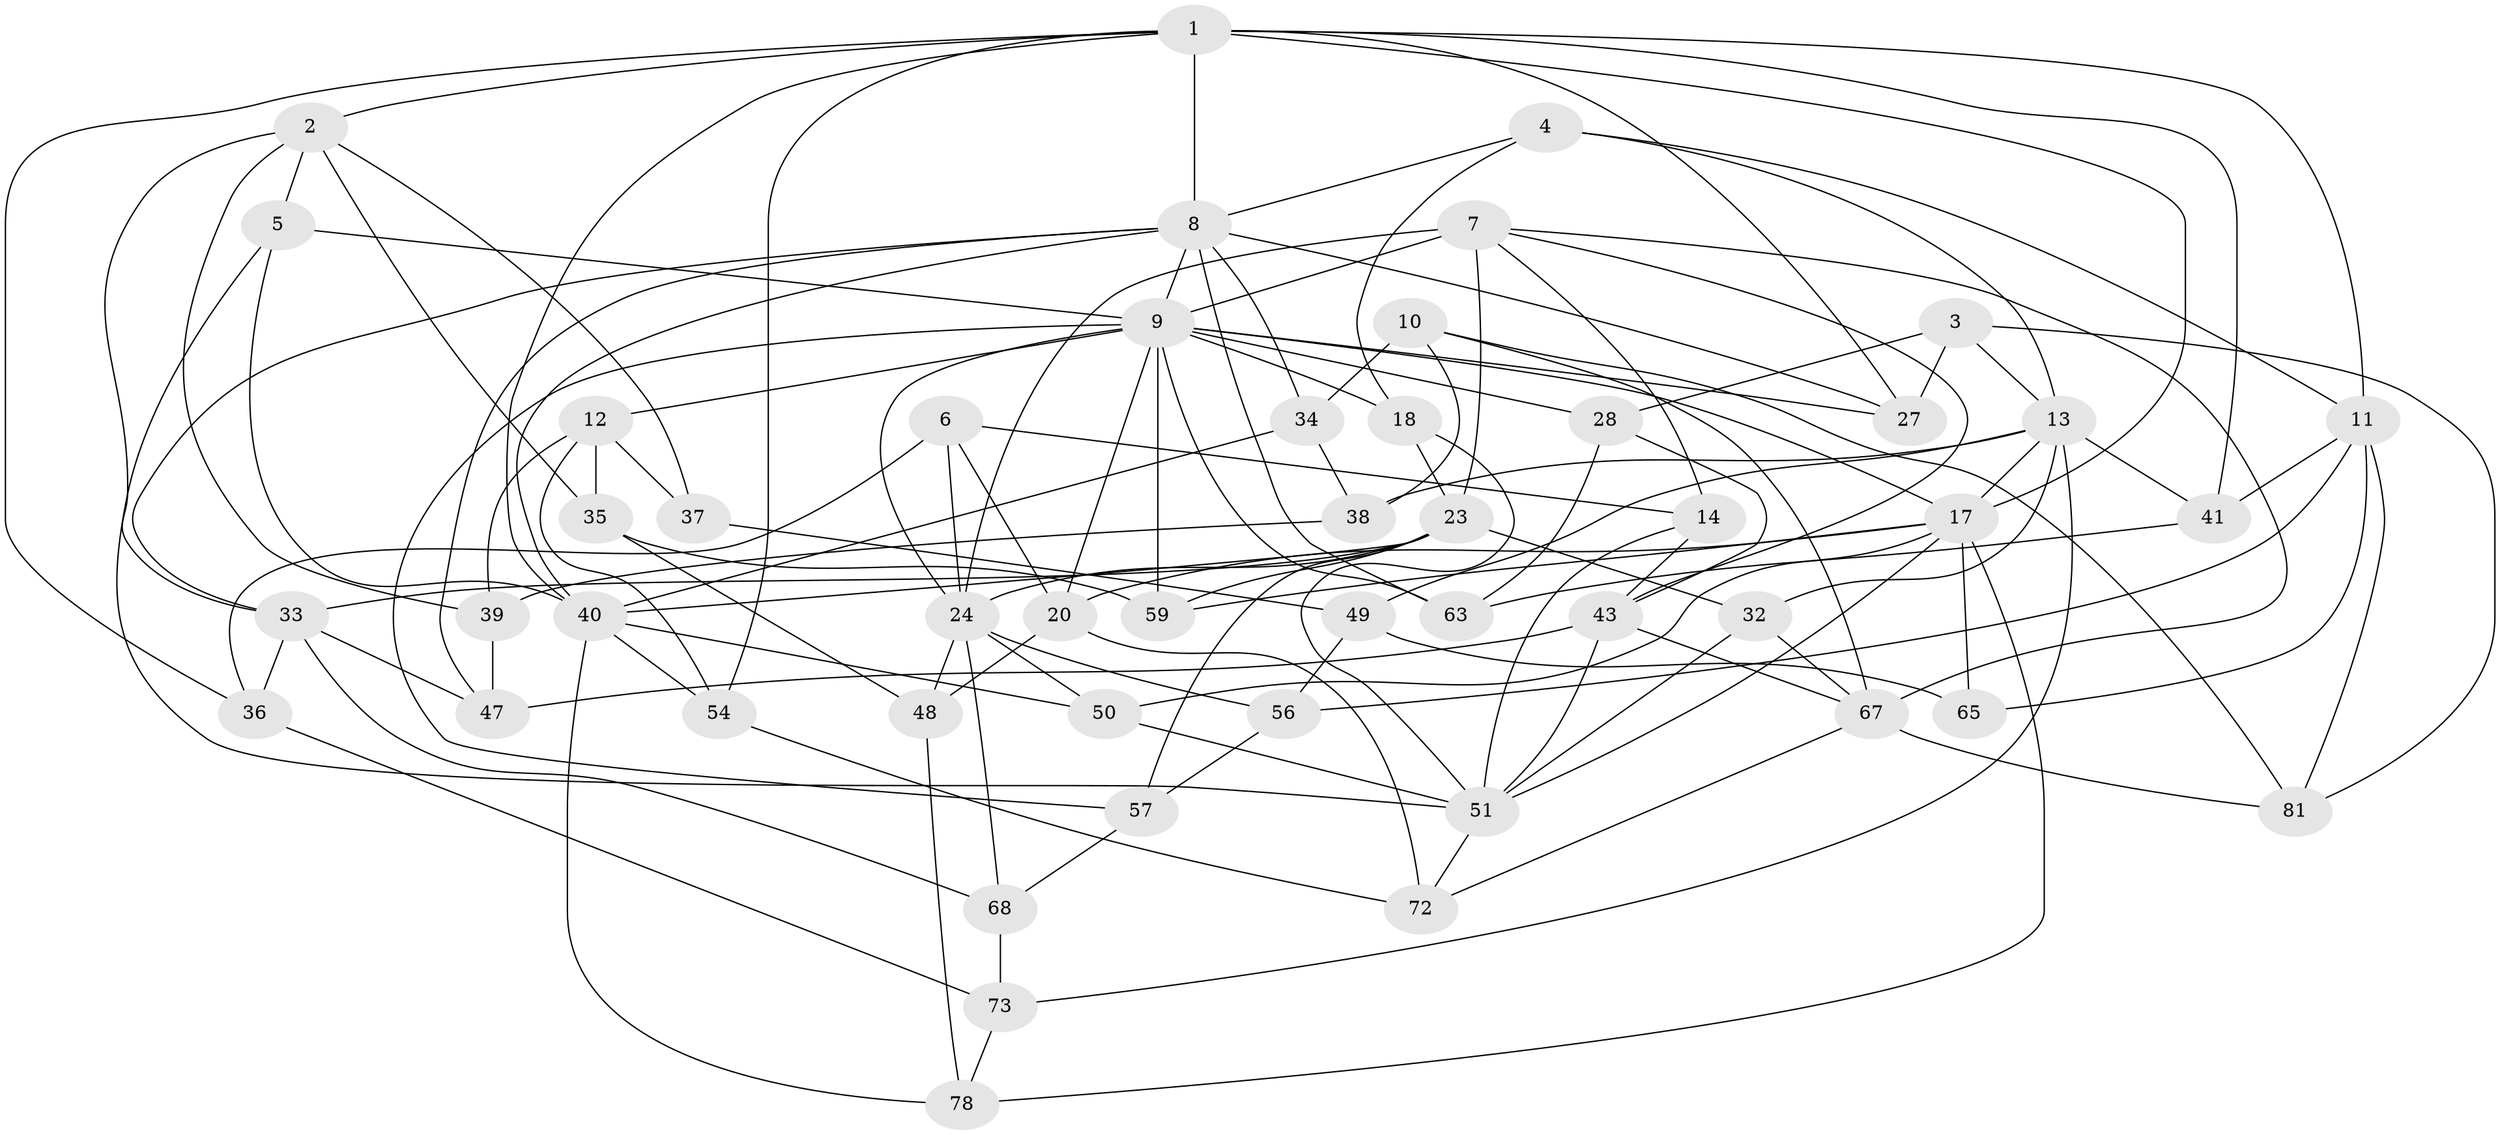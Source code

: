 // original degree distribution, {4: 1.0}
// Generated by graph-tools (version 1.1) at 2025/21/03/04/25 18:21:00]
// undirected, 49 vertices, 126 edges
graph export_dot {
graph [start="1"]
  node [color=gray90,style=filled];
  1 [super="+31+25"];
  2 [super="+19"];
  3;
  4;
  5;
  6;
  7 [super="+77+22"];
  8 [super="+46"];
  9 [super="+15+30+16"];
  10;
  11 [super="+82"];
  12 [super="+74"];
  13 [super="+21+45"];
  14;
  17 [super="+52+83+79"];
  18;
  20 [super="+26"];
  23 [super="+29+61"];
  24 [super="+53+66"];
  27;
  28;
  32;
  33 [super="+75"];
  34;
  35;
  36;
  37;
  38;
  39;
  40 [super="+44+64"];
  41;
  43 [super="+69"];
  47;
  48;
  49;
  50;
  51 [super="+55"];
  54;
  56;
  57;
  59;
  63;
  65;
  67 [super="+71"];
  68;
  72;
  73;
  78;
  81;
  1 -- 8 [weight=2];
  1 -- 36;
  1 -- 54;
  1 -- 41;
  1 -- 2;
  1 -- 17;
  1 -- 40;
  1 -- 27;
  1 -- 11;
  2 -- 39;
  2 -- 5;
  2 -- 33;
  2 -- 35;
  2 -- 37;
  3 -- 81;
  3 -- 27;
  3 -- 28;
  3 -- 13;
  4 -- 18;
  4 -- 11;
  4 -- 13;
  4 -- 8;
  5 -- 9;
  5 -- 40;
  5 -- 51;
  6 -- 14;
  6 -- 36;
  6 -- 24;
  6 -- 20;
  7 -- 43;
  7 -- 23;
  7 -- 9 [weight=3];
  7 -- 67;
  7 -- 24;
  7 -- 14;
  8 -- 33;
  8 -- 63;
  8 -- 34;
  8 -- 9;
  8 -- 40;
  8 -- 27;
  8 -- 47;
  9 -- 18;
  9 -- 28;
  9 -- 59;
  9 -- 12;
  9 -- 17;
  9 -- 20 [weight=2];
  9 -- 27;
  9 -- 63;
  9 -- 57;
  9 -- 24;
  10 -- 67;
  10 -- 38;
  10 -- 81;
  10 -- 34;
  11 -- 41;
  11 -- 65;
  11 -- 56;
  11 -- 81;
  12 -- 35;
  12 -- 37 [weight=2];
  12 -- 39;
  12 -- 54;
  13 -- 32;
  13 -- 73;
  13 -- 17;
  13 -- 38;
  13 -- 41;
  13 -- 49;
  14 -- 43;
  14 -- 51;
  17 -- 50;
  17 -- 20;
  17 -- 65 [weight=2];
  17 -- 51;
  17 -- 59;
  17 -- 78;
  18 -- 51;
  18 -- 23;
  20 -- 72;
  20 -- 48;
  23 -- 24;
  23 -- 32;
  23 -- 59;
  23 -- 40;
  23 -- 33;
  23 -- 57;
  24 -- 50;
  24 -- 68;
  24 -- 48;
  24 -- 56;
  28 -- 63;
  28 -- 43;
  32 -- 67;
  32 -- 51;
  33 -- 47;
  33 -- 68;
  33 -- 36;
  34 -- 38;
  34 -- 40;
  35 -- 59;
  35 -- 48;
  36 -- 73;
  37 -- 49;
  38 -- 39;
  39 -- 47;
  40 -- 54;
  40 -- 50;
  40 -- 78;
  41 -- 63;
  43 -- 47;
  43 -- 51;
  43 -- 67;
  48 -- 78;
  49 -- 65;
  49 -- 56;
  50 -- 51;
  51 -- 72;
  54 -- 72;
  56 -- 57;
  57 -- 68;
  67 -- 72;
  67 -- 81;
  68 -- 73;
  73 -- 78;
}
